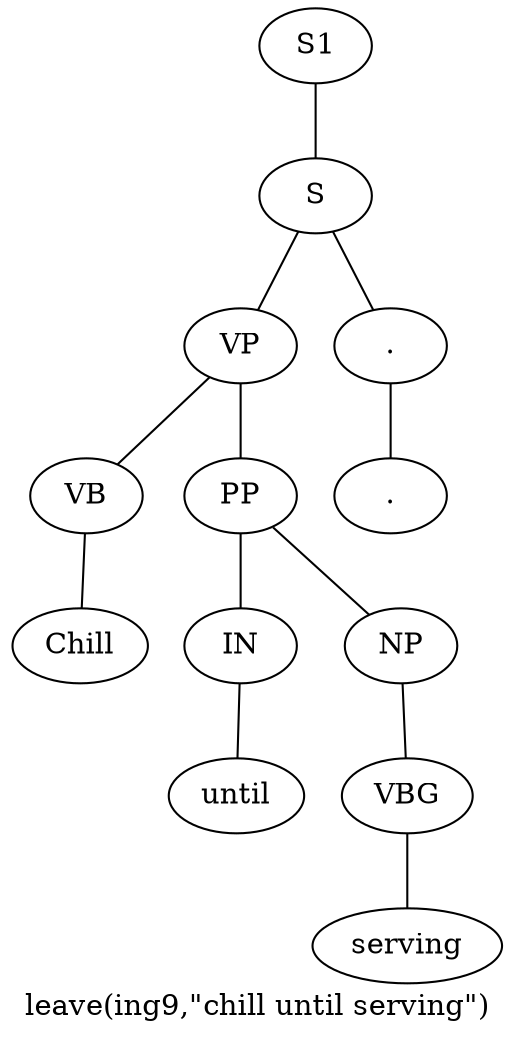 graph SyntaxGraph {
	label = "leave(ing9,\"chill until serving\")";
	Node0 [label="S1"];
	Node1 [label="S"];
	Node2 [label="VP"];
	Node3 [label="VB"];
	Node4 [label="Chill"];
	Node5 [label="PP"];
	Node6 [label="IN"];
	Node7 [label="until"];
	Node8 [label="NP"];
	Node9 [label="VBG"];
	Node10 [label="serving"];
	Node11 [label="."];
	Node12 [label="."];

	Node0 -- Node1;
	Node1 -- Node2;
	Node1 -- Node11;
	Node2 -- Node3;
	Node2 -- Node5;
	Node3 -- Node4;
	Node5 -- Node6;
	Node5 -- Node8;
	Node6 -- Node7;
	Node8 -- Node9;
	Node9 -- Node10;
	Node11 -- Node12;
}